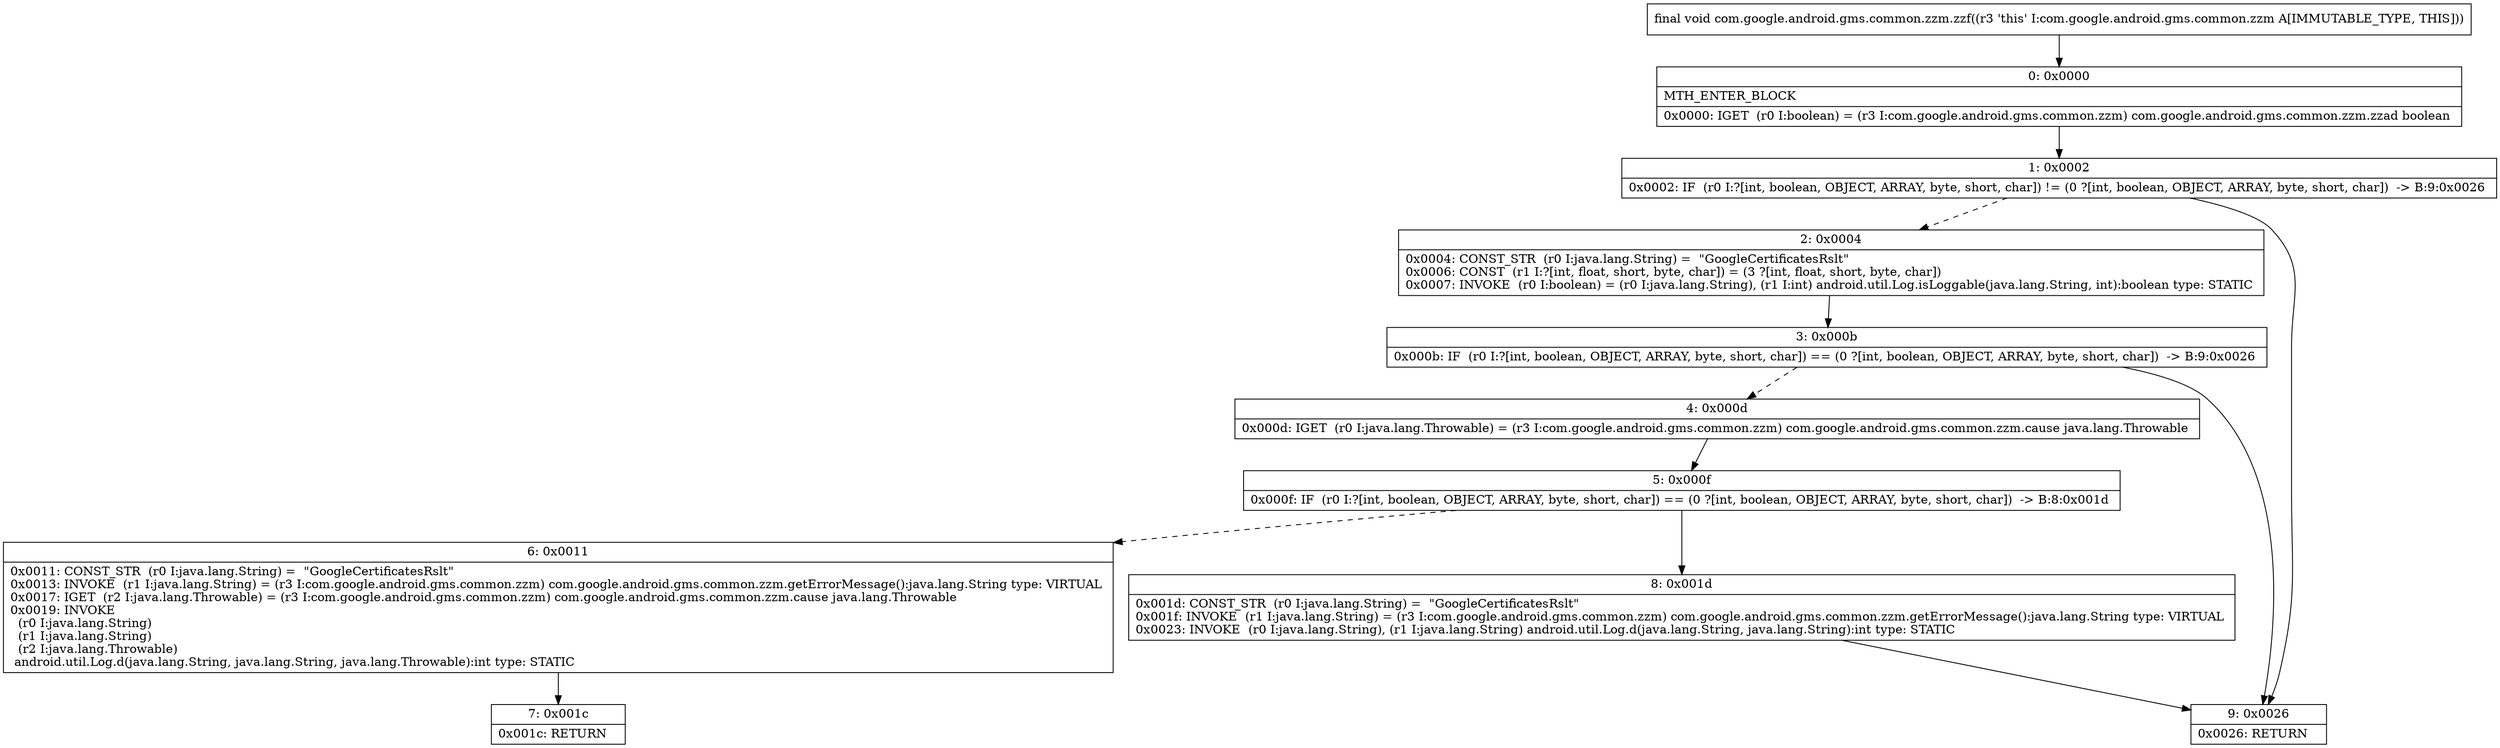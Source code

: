 digraph "CFG forcom.google.android.gms.common.zzm.zzf()V" {
Node_0 [shape=record,label="{0\:\ 0x0000|MTH_ENTER_BLOCK\l|0x0000: IGET  (r0 I:boolean) = (r3 I:com.google.android.gms.common.zzm) com.google.android.gms.common.zzm.zzad boolean \l}"];
Node_1 [shape=record,label="{1\:\ 0x0002|0x0002: IF  (r0 I:?[int, boolean, OBJECT, ARRAY, byte, short, char]) != (0 ?[int, boolean, OBJECT, ARRAY, byte, short, char])  \-\> B:9:0x0026 \l}"];
Node_2 [shape=record,label="{2\:\ 0x0004|0x0004: CONST_STR  (r0 I:java.lang.String) =  \"GoogleCertificatesRslt\" \l0x0006: CONST  (r1 I:?[int, float, short, byte, char]) = (3 ?[int, float, short, byte, char]) \l0x0007: INVOKE  (r0 I:boolean) = (r0 I:java.lang.String), (r1 I:int) android.util.Log.isLoggable(java.lang.String, int):boolean type: STATIC \l}"];
Node_3 [shape=record,label="{3\:\ 0x000b|0x000b: IF  (r0 I:?[int, boolean, OBJECT, ARRAY, byte, short, char]) == (0 ?[int, boolean, OBJECT, ARRAY, byte, short, char])  \-\> B:9:0x0026 \l}"];
Node_4 [shape=record,label="{4\:\ 0x000d|0x000d: IGET  (r0 I:java.lang.Throwable) = (r3 I:com.google.android.gms.common.zzm) com.google.android.gms.common.zzm.cause java.lang.Throwable \l}"];
Node_5 [shape=record,label="{5\:\ 0x000f|0x000f: IF  (r0 I:?[int, boolean, OBJECT, ARRAY, byte, short, char]) == (0 ?[int, boolean, OBJECT, ARRAY, byte, short, char])  \-\> B:8:0x001d \l}"];
Node_6 [shape=record,label="{6\:\ 0x0011|0x0011: CONST_STR  (r0 I:java.lang.String) =  \"GoogleCertificatesRslt\" \l0x0013: INVOKE  (r1 I:java.lang.String) = (r3 I:com.google.android.gms.common.zzm) com.google.android.gms.common.zzm.getErrorMessage():java.lang.String type: VIRTUAL \l0x0017: IGET  (r2 I:java.lang.Throwable) = (r3 I:com.google.android.gms.common.zzm) com.google.android.gms.common.zzm.cause java.lang.Throwable \l0x0019: INVOKE  \l  (r0 I:java.lang.String)\l  (r1 I:java.lang.String)\l  (r2 I:java.lang.Throwable)\l android.util.Log.d(java.lang.String, java.lang.String, java.lang.Throwable):int type: STATIC \l}"];
Node_7 [shape=record,label="{7\:\ 0x001c|0x001c: RETURN   \l}"];
Node_8 [shape=record,label="{8\:\ 0x001d|0x001d: CONST_STR  (r0 I:java.lang.String) =  \"GoogleCertificatesRslt\" \l0x001f: INVOKE  (r1 I:java.lang.String) = (r3 I:com.google.android.gms.common.zzm) com.google.android.gms.common.zzm.getErrorMessage():java.lang.String type: VIRTUAL \l0x0023: INVOKE  (r0 I:java.lang.String), (r1 I:java.lang.String) android.util.Log.d(java.lang.String, java.lang.String):int type: STATIC \l}"];
Node_9 [shape=record,label="{9\:\ 0x0026|0x0026: RETURN   \l}"];
MethodNode[shape=record,label="{final void com.google.android.gms.common.zzm.zzf((r3 'this' I:com.google.android.gms.common.zzm A[IMMUTABLE_TYPE, THIS])) }"];
MethodNode -> Node_0;
Node_0 -> Node_1;
Node_1 -> Node_2[style=dashed];
Node_1 -> Node_9;
Node_2 -> Node_3;
Node_3 -> Node_4[style=dashed];
Node_3 -> Node_9;
Node_4 -> Node_5;
Node_5 -> Node_6[style=dashed];
Node_5 -> Node_8;
Node_6 -> Node_7;
Node_8 -> Node_9;
}

